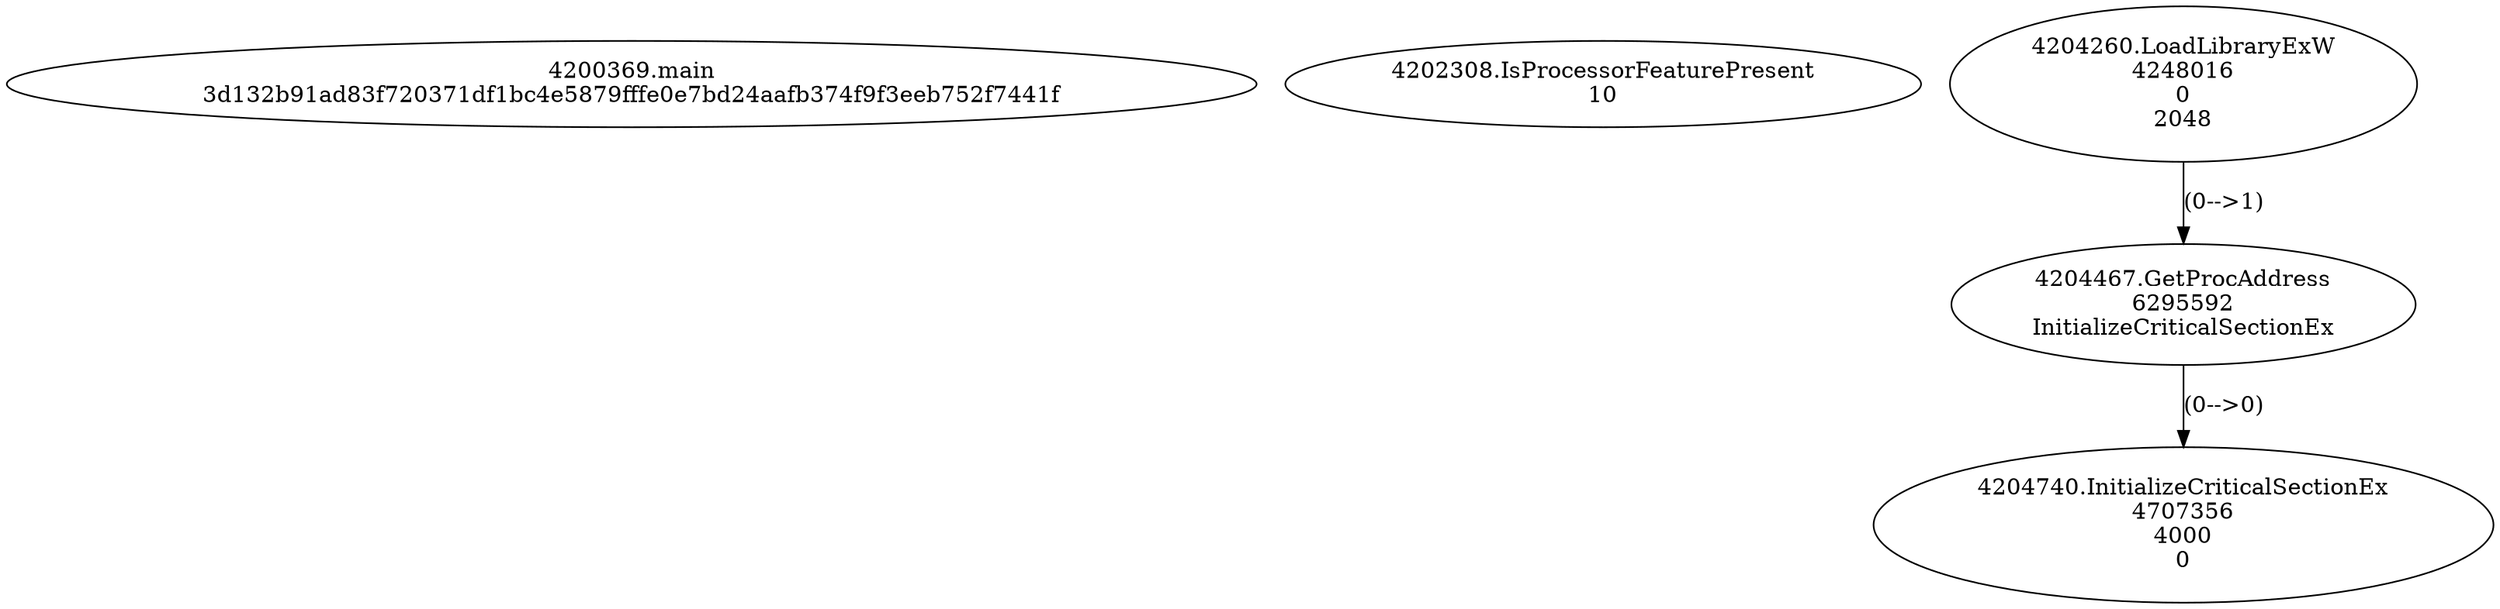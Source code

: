 // Global SCDG with merge call
digraph {
	0 [label="4200369.main
3d132b91ad83f720371df1bc4e5879fffe0e7bd24aafb374f9f3eeb752f7441f"]
	1 [label="4202308.IsProcessorFeaturePresent
10"]
	2 [label="4204260.LoadLibraryExW
4248016
0
2048"]
	3 [label="4204467.GetProcAddress
6295592
InitializeCriticalSectionEx"]
	2 -> 3 [label="(0-->1)"]
	4 [label="4204740.InitializeCriticalSectionEx
4707356
4000
0"]
	3 -> 4 [label="(0-->0)"]
}
